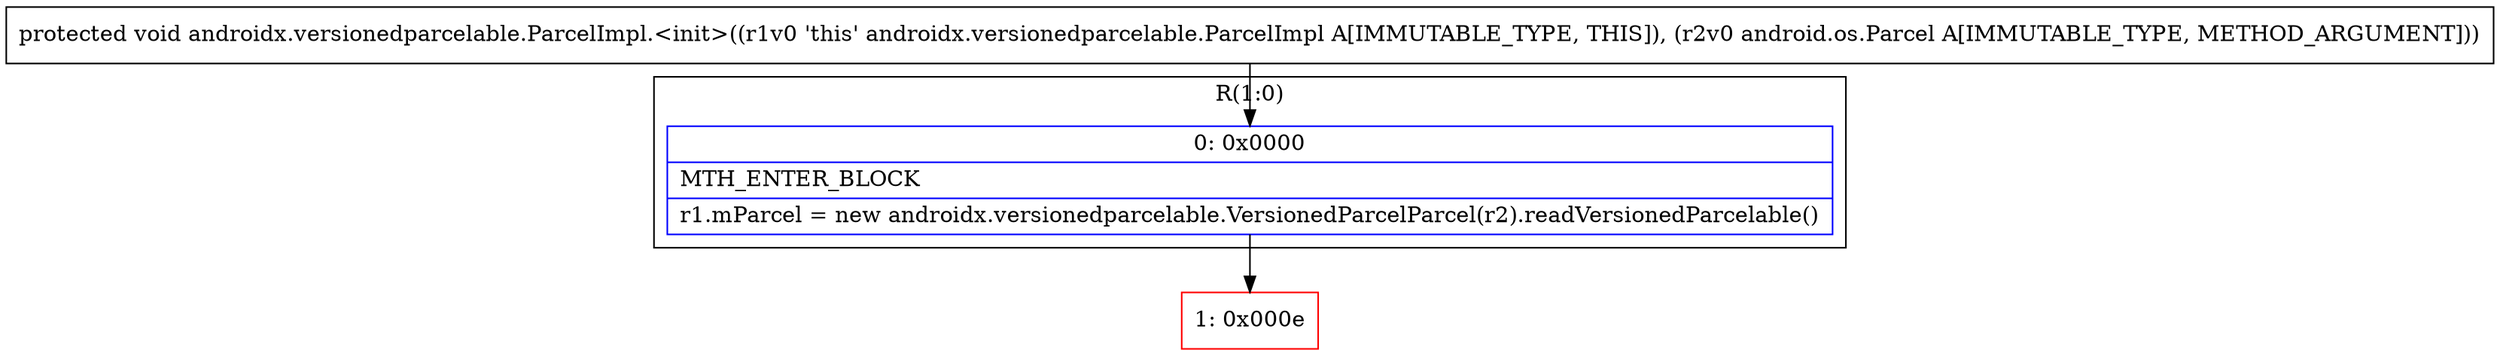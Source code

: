 digraph "CFG forandroidx.versionedparcelable.ParcelImpl.\<init\>(Landroid\/os\/Parcel;)V" {
subgraph cluster_Region_1523300010 {
label = "R(1:0)";
node [shape=record,color=blue];
Node_0 [shape=record,label="{0\:\ 0x0000|MTH_ENTER_BLOCK\l|r1.mParcel = new androidx.versionedparcelable.VersionedParcelParcel(r2).readVersionedParcelable()\l}"];
}
Node_1 [shape=record,color=red,label="{1\:\ 0x000e}"];
MethodNode[shape=record,label="{protected void androidx.versionedparcelable.ParcelImpl.\<init\>((r1v0 'this' androidx.versionedparcelable.ParcelImpl A[IMMUTABLE_TYPE, THIS]), (r2v0 android.os.Parcel A[IMMUTABLE_TYPE, METHOD_ARGUMENT])) }"];
MethodNode -> Node_0;
Node_0 -> Node_1;
}


